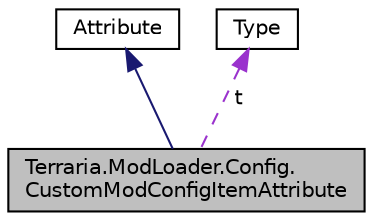 digraph "Terraria.ModLoader.Config.CustomModConfigItemAttribute"
{
 // LATEX_PDF_SIZE
  edge [fontname="Helvetica",fontsize="10",labelfontname="Helvetica",labelfontsize="10"];
  node [fontname="Helvetica",fontsize="10",shape=record];
  Node1 [label="Terraria.ModLoader.Config.\lCustomModConfigItemAttribute",height=0.2,width=0.4,color="black", fillcolor="grey75", style="filled", fontcolor="black",tooltip="Use this attribute to specify a custom UI element to be used for the annotated property,..."];
  Node2 -> Node1 [dir="back",color="midnightblue",fontsize="10",style="solid",fontname="Helvetica"];
  Node2 [label="Attribute",height=0.2,width=0.4,color="black", fillcolor="white", style="filled",URL="$class_attribute.html",tooltip=" "];
  Node3 -> Node1 [dir="back",color="darkorchid3",fontsize="10",style="dashed",label=" t" ,fontname="Helvetica"];
  Node3 [label="Type",height=0.2,width=0.4,color="black", fillcolor="white", style="filled",tooltip=" "];
}
